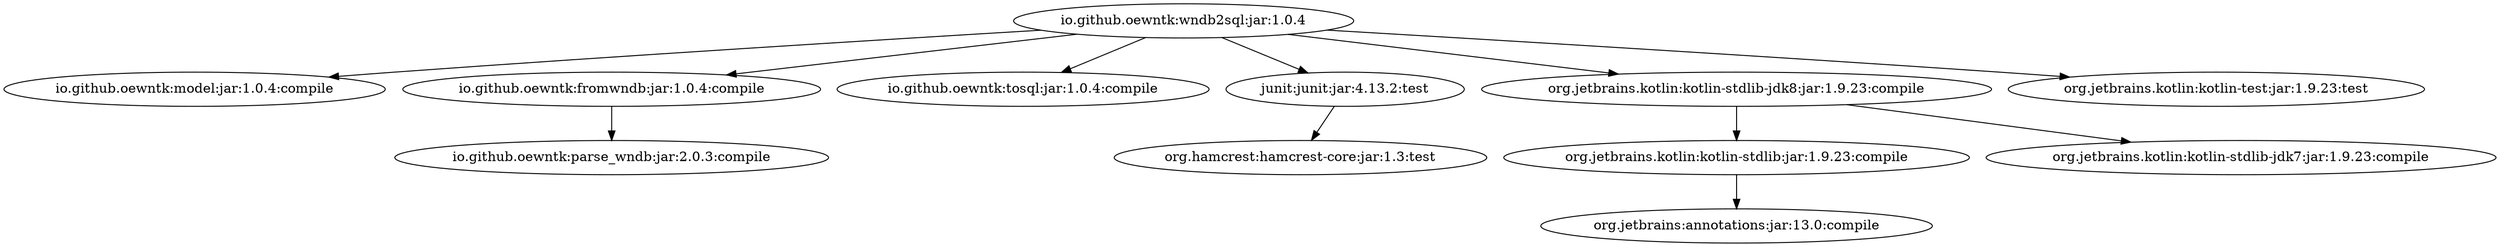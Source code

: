 digraph "io.github.oewntk:wndb2sql:jar:1.0.4" { 
	"io.github.oewntk:wndb2sql:jar:1.0.4" -> "io.github.oewntk:model:jar:1.0.4:compile" ; 
	"io.github.oewntk:wndb2sql:jar:1.0.4" -> "io.github.oewntk:fromwndb:jar:1.0.4:compile" ; 
	"io.github.oewntk:wndb2sql:jar:1.0.4" -> "io.github.oewntk:tosql:jar:1.0.4:compile" ; 
	"io.github.oewntk:wndb2sql:jar:1.0.4" -> "junit:junit:jar:4.13.2:test" ; 
	"io.github.oewntk:wndb2sql:jar:1.0.4" -> "org.jetbrains.kotlin:kotlin-stdlib-jdk8:jar:1.9.23:compile" ; 
	"io.github.oewntk:wndb2sql:jar:1.0.4" -> "org.jetbrains.kotlin:kotlin-test:jar:1.9.23:test" ; 
	"io.github.oewntk:fromwndb:jar:1.0.4:compile" -> "io.github.oewntk:parse_wndb:jar:2.0.3:compile" ; 
	"junit:junit:jar:4.13.2:test" -> "org.hamcrest:hamcrest-core:jar:1.3:test" ; 
	"org.jetbrains.kotlin:kotlin-stdlib-jdk8:jar:1.9.23:compile" -> "org.jetbrains.kotlin:kotlin-stdlib:jar:1.9.23:compile" ; 
	"org.jetbrains.kotlin:kotlin-stdlib-jdk8:jar:1.9.23:compile" -> "org.jetbrains.kotlin:kotlin-stdlib-jdk7:jar:1.9.23:compile" ; 
	"org.jetbrains.kotlin:kotlin-stdlib:jar:1.9.23:compile" -> "org.jetbrains:annotations:jar:13.0:compile" ; 
 } 